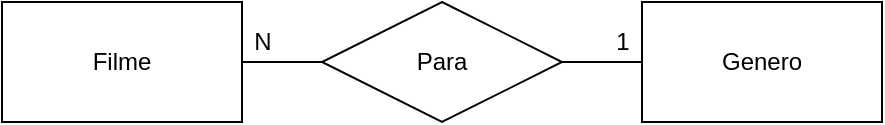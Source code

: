 <mxfile version="14.9.3" type="device"><diagram id="V1xV6fvfx6A6bJdM7cQf" name="Page-1"><mxGraphModel dx="942" dy="582" grid="1" gridSize="10" guides="1" tooltips="1" connect="1" arrows="1" fold="1" page="1" pageScale="1" pageWidth="827" pageHeight="1169" math="0" shadow="0"><root><mxCell id="0"/><mxCell id="1" parent="0"/><mxCell id="FuQgNFSQIiIC7xbkFwNi-6" value="" style="edgeStyle=orthogonalEdgeStyle;rounded=0;orthogonalLoop=1;jettySize=auto;html=1;endArrow=none;endFill=0;" edge="1" parent="1" source="FuQgNFSQIiIC7xbkFwNi-1" target="FuQgNFSQIiIC7xbkFwNi-2"><mxGeometry relative="1" as="geometry"/></mxCell><mxCell id="FuQgNFSQIiIC7xbkFwNi-1" value="Filme" style="rounded=0;whiteSpace=wrap;html=1;" vertex="1" parent="1"><mxGeometry x="160" y="80" width="120" height="60" as="geometry"/></mxCell><mxCell id="FuQgNFSQIiIC7xbkFwNi-5" value="" style="edgeStyle=orthogonalEdgeStyle;rounded=0;orthogonalLoop=1;jettySize=auto;html=1;endArrow=none;endFill=0;" edge="1" parent="1" source="FuQgNFSQIiIC7xbkFwNi-2" target="FuQgNFSQIiIC7xbkFwNi-3"><mxGeometry relative="1" as="geometry"/></mxCell><mxCell id="FuQgNFSQIiIC7xbkFwNi-2" value="Para" style="shape=rhombus;perimeter=rhombusPerimeter;whiteSpace=wrap;html=1;align=center;" vertex="1" parent="1"><mxGeometry x="320" y="80" width="120" height="60" as="geometry"/></mxCell><mxCell id="FuQgNFSQIiIC7xbkFwNi-3" value="Genero" style="rounded=0;whiteSpace=wrap;html=1;" vertex="1" parent="1"><mxGeometry x="480" y="80" width="120" height="60" as="geometry"/></mxCell><mxCell id="FuQgNFSQIiIC7xbkFwNi-7" value="N" style="text;html=1;align=center;verticalAlign=middle;resizable=0;points=[];autosize=1;strokeColor=none;" vertex="1" parent="1"><mxGeometry x="280" y="90" width="20" height="20" as="geometry"/></mxCell><mxCell id="FuQgNFSQIiIC7xbkFwNi-8" value="1" style="text;html=1;align=center;verticalAlign=middle;resizable=0;points=[];autosize=1;strokeColor=none;" vertex="1" parent="1"><mxGeometry x="460" y="90" width="20" height="20" as="geometry"/></mxCell></root></mxGraphModel></diagram></mxfile>